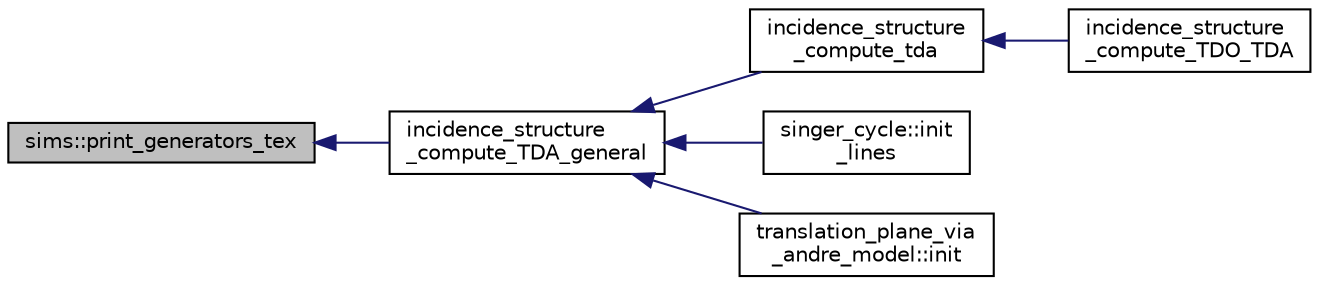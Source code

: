 digraph "sims::print_generators_tex"
{
  edge [fontname="Helvetica",fontsize="10",labelfontname="Helvetica",labelfontsize="10"];
  node [fontname="Helvetica",fontsize="10",shape=record];
  rankdir="LR";
  Node9145 [label="sims::print_generators_tex",height=0.2,width=0.4,color="black", fillcolor="grey75", style="filled", fontcolor="black"];
  Node9145 -> Node9146 [dir="back",color="midnightblue",fontsize="10",style="solid",fontname="Helvetica"];
  Node9146 [label="incidence_structure\l_compute_TDA_general",height=0.2,width=0.4,color="black", fillcolor="white", style="filled",URL="$df/d74/tl__geometry_8h.html#a21ab759f6e646f3fe703c17f39361448"];
  Node9146 -> Node9147 [dir="back",color="midnightblue",fontsize="10",style="solid",fontname="Helvetica"];
  Node9147 [label="incidence_structure\l_compute_tda",height=0.2,width=0.4,color="black", fillcolor="white", style="filled",URL="$df/d74/tl__geometry_8h.html#ab3a7584f120bbaf752a5bd831d3ebf72"];
  Node9147 -> Node9148 [dir="back",color="midnightblue",fontsize="10",style="solid",fontname="Helvetica"];
  Node9148 [label="incidence_structure\l_compute_TDO_TDA",height=0.2,width=0.4,color="black", fillcolor="white", style="filled",URL="$df/d74/tl__geometry_8h.html#a63d0e7a207e173b92c0e560df4d8e980"];
  Node9146 -> Node9149 [dir="back",color="midnightblue",fontsize="10",style="solid",fontname="Helvetica"];
  Node9149 [label="singer_cycle::init\l_lines",height=0.2,width=0.4,color="black", fillcolor="white", style="filled",URL="$d8/d13/classsinger__cycle.html#a817cbf613596d5db2cf5e926db8fa328"];
  Node9146 -> Node9150 [dir="back",color="midnightblue",fontsize="10",style="solid",fontname="Helvetica"];
  Node9150 [label="translation_plane_via\l_andre_model::init",height=0.2,width=0.4,color="black", fillcolor="white", style="filled",URL="$d1/dcc/classtranslation__plane__via__andre__model.html#adb424599de168ade331979a9218ee07b"];
}
